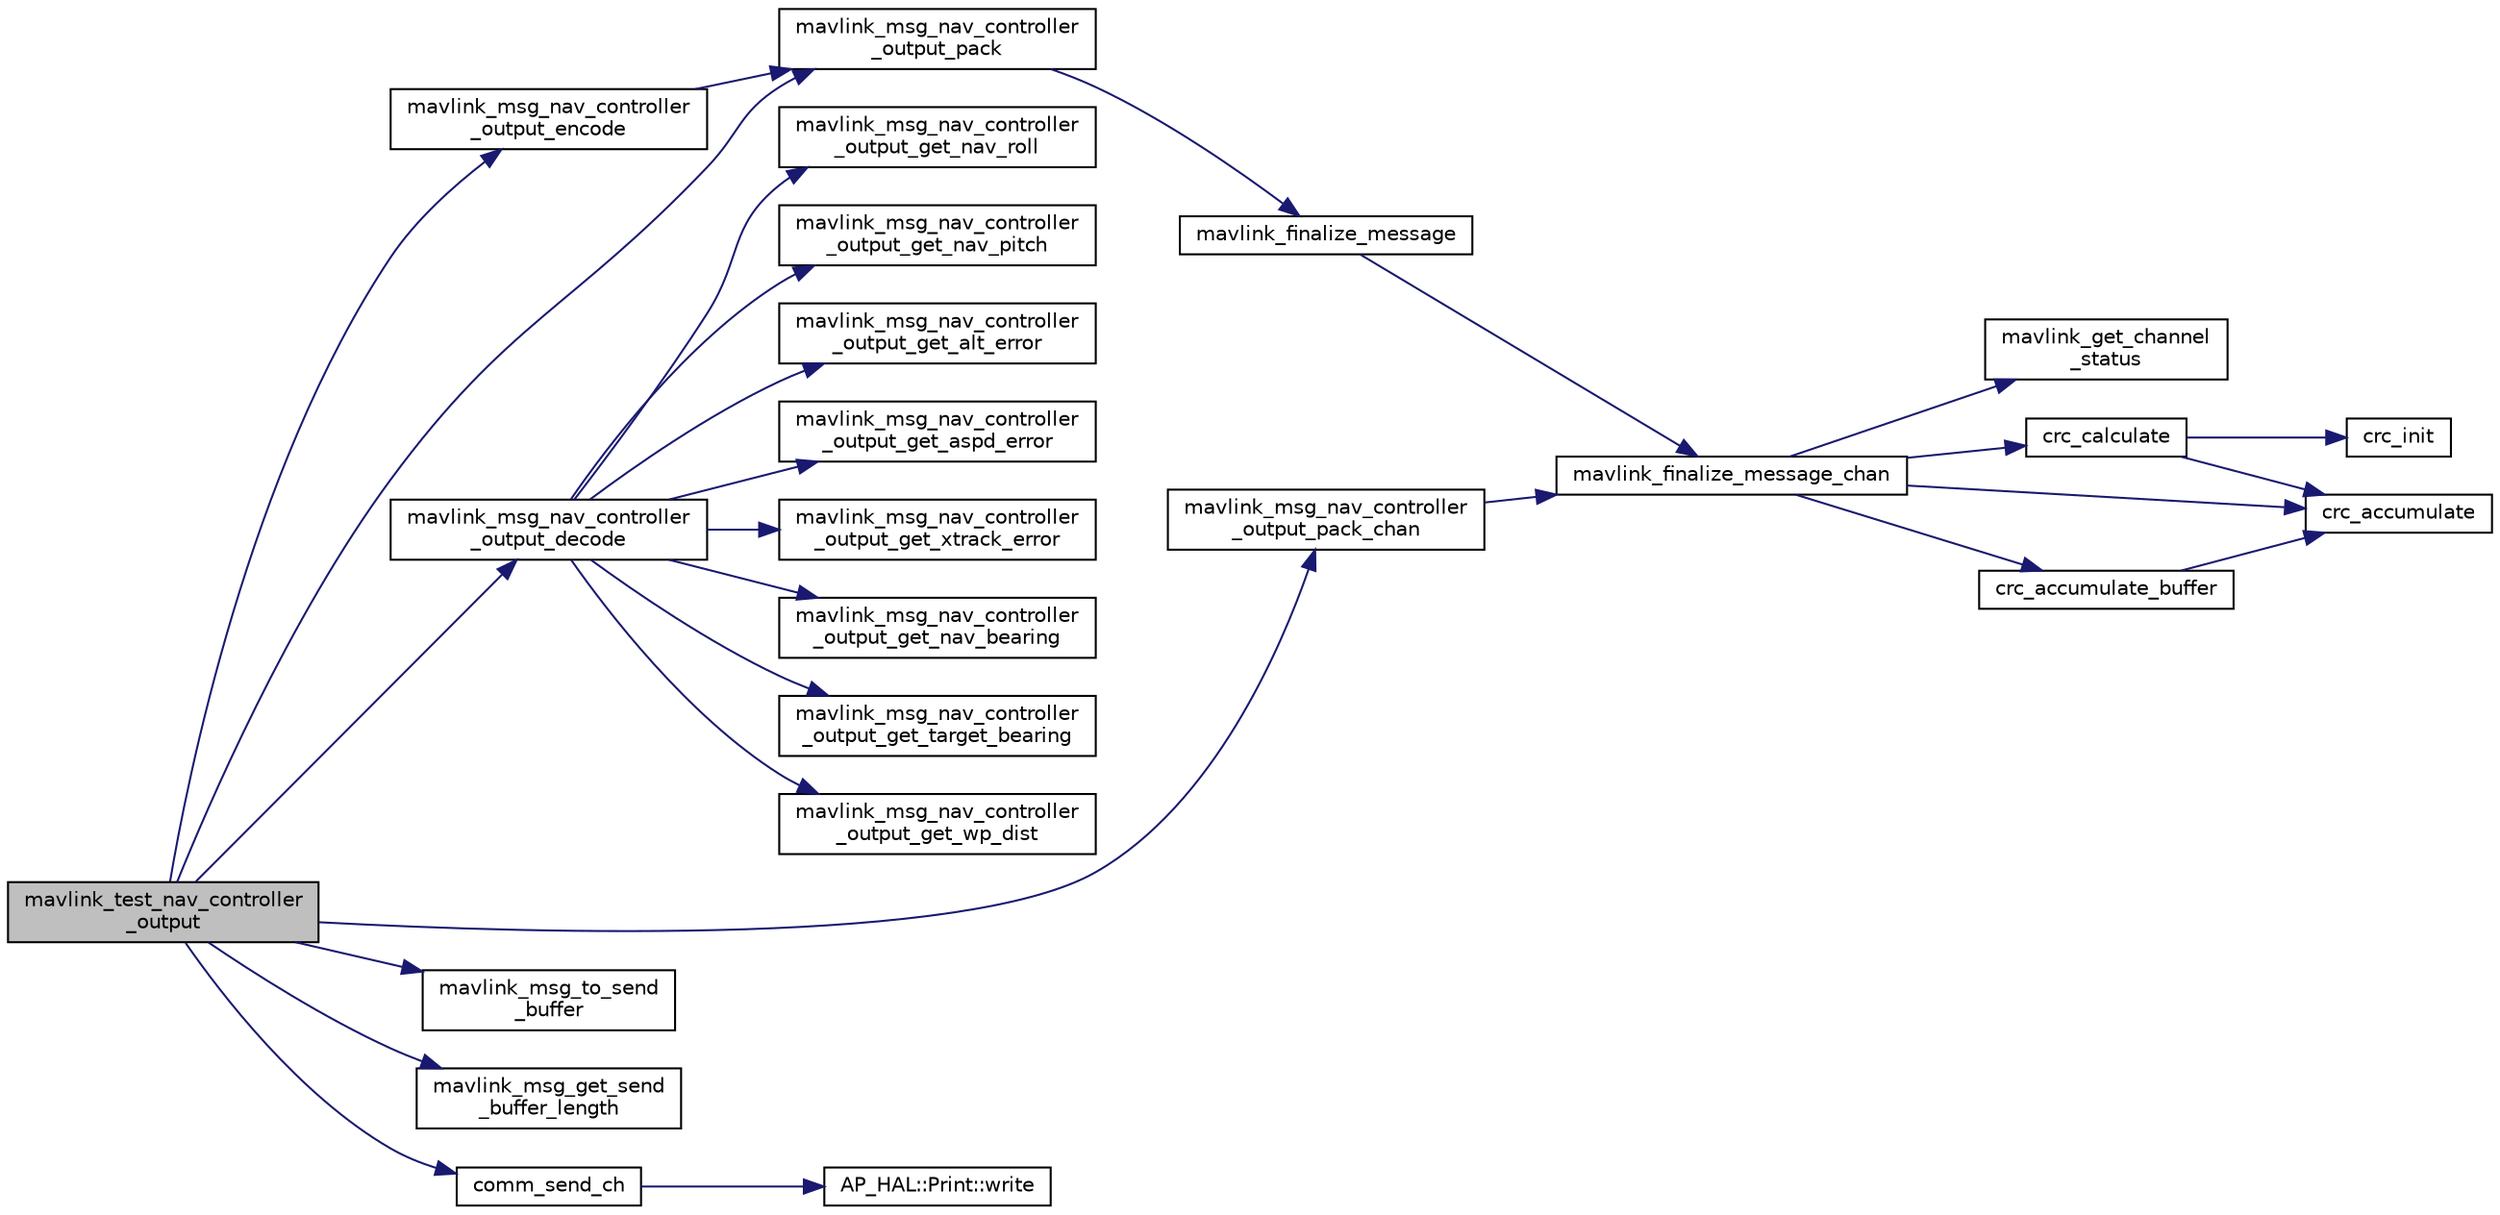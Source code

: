 digraph "mavlink_test_nav_controller_output"
{
 // INTERACTIVE_SVG=YES
  edge [fontname="Helvetica",fontsize="10",labelfontname="Helvetica",labelfontsize="10"];
  node [fontname="Helvetica",fontsize="10",shape=record];
  rankdir="LR";
  Node1 [label="mavlink_test_nav_controller\l_output",height=0.2,width=0.4,color="black", fillcolor="grey75", style="filled", fontcolor="black"];
  Node1 -> Node2 [color="midnightblue",fontsize="10",style="solid",fontname="Helvetica"];
  Node2 [label="mavlink_msg_nav_controller\l_output_encode",height=0.2,width=0.4,color="black", fillcolor="white", style="filled",URL="$mavlink__msg__nav__controller__output_8h.html#a221ac45450cc06107cde26cf1eeb2069",tooltip="Encode a nav_controller_output struct. "];
  Node2 -> Node3 [color="midnightblue",fontsize="10",style="solid",fontname="Helvetica"];
  Node3 [label="mavlink_msg_nav_controller\l_output_pack",height=0.2,width=0.4,color="black", fillcolor="white", style="filled",URL="$mavlink__msg__nav__controller__output_8h.html#a18c0291cc3f15d16aaf37762e9f42529",tooltip="Pack a nav_controller_output message. "];
  Node3 -> Node4 [color="midnightblue",fontsize="10",style="solid",fontname="Helvetica"];
  Node4 [label="mavlink_finalize_message",height=0.2,width=0.4,color="black", fillcolor="white", style="filled",URL="$mavlink__helpers_8h.html#af3bea083c5ec83f5b6570b2bd4a817d0",tooltip="Finalize a MAVLink message with MAVLINK_COMM_0 as default channel. "];
  Node4 -> Node5 [color="midnightblue",fontsize="10",style="solid",fontname="Helvetica"];
  Node5 [label="mavlink_finalize_message_chan",height=0.2,width=0.4,color="black", fillcolor="white", style="filled",URL="$mavlink__helpers_8h.html#aa66131138fc02101dcc73b4b556ab422",tooltip="Finalize a MAVLink message with channel assignment. "];
  Node5 -> Node6 [color="midnightblue",fontsize="10",style="solid",fontname="Helvetica"];
  Node6 [label="mavlink_get_channel\l_status",height=0.2,width=0.4,color="black", fillcolor="white", style="filled",URL="$mavlink__helpers_8h.html#ac006d308067f48514ca5c0cf0b046c28"];
  Node5 -> Node7 [color="midnightblue",fontsize="10",style="solid",fontname="Helvetica"];
  Node7 [label="crc_calculate",height=0.2,width=0.4,color="black", fillcolor="white", style="filled",URL="$checksum_8h.html#ab4264eb7b9e22aabb5cc3191bce35f4c",tooltip="Calculates the X.25 checksum on a byte buffer. "];
  Node7 -> Node8 [color="midnightblue",fontsize="10",style="solid",fontname="Helvetica"];
  Node8 [label="crc_init",height=0.2,width=0.4,color="black", fillcolor="white", style="filled",URL="$checksum_8h.html#aee738f6e20d31b027afdd966c79befae",tooltip="Initiliaze the buffer for the X.25 CRC. "];
  Node7 -> Node9 [color="midnightblue",fontsize="10",style="solid",fontname="Helvetica"];
  Node9 [label="crc_accumulate",height=0.2,width=0.4,color="black", fillcolor="white", style="filled",URL="$checksum_8h.html#ade2bbc31cd3b5b6d839556f56de61957",tooltip="Accumulate the X.25 CRC by adding one char at a time. "];
  Node5 -> Node10 [color="midnightblue",fontsize="10",style="solid",fontname="Helvetica"];
  Node10 [label="crc_accumulate_buffer",height=0.2,width=0.4,color="black", fillcolor="white", style="filled",URL="$checksum_8h.html#abcbaa800e8fcbcdf9bb48168657fbefd",tooltip="Accumulate the X.25 CRC by adding an array of bytes. "];
  Node10 -> Node9 [color="midnightblue",fontsize="10",style="solid",fontname="Helvetica"];
  Node5 -> Node9 [color="midnightblue",fontsize="10",style="solid",fontname="Helvetica"];
  Node1 -> Node11 [color="midnightblue",fontsize="10",style="solid",fontname="Helvetica"];
  Node11 [label="mavlink_msg_nav_controller\l_output_decode",height=0.2,width=0.4,color="black", fillcolor="white", style="filled",URL="$mavlink__msg__nav__controller__output_8h.html#ac587dbfe4916091fb16bd80df2f1c8e0",tooltip="Decode a nav_controller_output message into a struct. "];
  Node11 -> Node12 [color="midnightblue",fontsize="10",style="solid",fontname="Helvetica"];
  Node12 [label="mavlink_msg_nav_controller\l_output_get_nav_roll",height=0.2,width=0.4,color="black", fillcolor="white", style="filled",URL="$mavlink__msg__nav__controller__output_8h.html#a735e83a473b23a8f3e44763529762e2a",tooltip="Send a nav_controller_output message. "];
  Node11 -> Node13 [color="midnightblue",fontsize="10",style="solid",fontname="Helvetica"];
  Node13 [label="mavlink_msg_nav_controller\l_output_get_nav_pitch",height=0.2,width=0.4,color="black", fillcolor="white", style="filled",URL="$mavlink__msg__nav__controller__output_8h.html#adaf047f5afa174e2f8a3f9b69b1c5a66",tooltip="Get field nav_pitch from nav_controller_output message. "];
  Node11 -> Node14 [color="midnightblue",fontsize="10",style="solid",fontname="Helvetica"];
  Node14 [label="mavlink_msg_nav_controller\l_output_get_alt_error",height=0.2,width=0.4,color="black", fillcolor="white", style="filled",URL="$mavlink__msg__nav__controller__output_8h.html#a0bfaf33a8e5ce2f9d9ba5cc8e41ae2e2",tooltip="Get field alt_error from nav_controller_output message. "];
  Node11 -> Node15 [color="midnightblue",fontsize="10",style="solid",fontname="Helvetica"];
  Node15 [label="mavlink_msg_nav_controller\l_output_get_aspd_error",height=0.2,width=0.4,color="black", fillcolor="white", style="filled",URL="$mavlink__msg__nav__controller__output_8h.html#a326479f31799fa113d5a448962fb2f3e",tooltip="Get field aspd_error from nav_controller_output message. "];
  Node11 -> Node16 [color="midnightblue",fontsize="10",style="solid",fontname="Helvetica"];
  Node16 [label="mavlink_msg_nav_controller\l_output_get_xtrack_error",height=0.2,width=0.4,color="black", fillcolor="white", style="filled",URL="$mavlink__msg__nav__controller__output_8h.html#a37bdba7b5f5964c32a4a2c524ef33e8c",tooltip="Get field xtrack_error from nav_controller_output message. "];
  Node11 -> Node17 [color="midnightblue",fontsize="10",style="solid",fontname="Helvetica"];
  Node17 [label="mavlink_msg_nav_controller\l_output_get_nav_bearing",height=0.2,width=0.4,color="black", fillcolor="white", style="filled",URL="$mavlink__msg__nav__controller__output_8h.html#a56a3abca2b5e6283c0d933f0630bb6dd",tooltip="Get field nav_bearing from nav_controller_output message. "];
  Node11 -> Node18 [color="midnightblue",fontsize="10",style="solid",fontname="Helvetica"];
  Node18 [label="mavlink_msg_nav_controller\l_output_get_target_bearing",height=0.2,width=0.4,color="black", fillcolor="white", style="filled",URL="$mavlink__msg__nav__controller__output_8h.html#a17bb8d3d4a6345095198dc9c768ac18d",tooltip="Get field target_bearing from nav_controller_output message. "];
  Node11 -> Node19 [color="midnightblue",fontsize="10",style="solid",fontname="Helvetica"];
  Node19 [label="mavlink_msg_nav_controller\l_output_get_wp_dist",height=0.2,width=0.4,color="black", fillcolor="white", style="filled",URL="$mavlink__msg__nav__controller__output_8h.html#a349cbe765d7622a10d8ea541d7e29638",tooltip="Get field wp_dist from nav_controller_output message. "];
  Node1 -> Node3 [color="midnightblue",fontsize="10",style="solid",fontname="Helvetica"];
  Node1 -> Node20 [color="midnightblue",fontsize="10",style="solid",fontname="Helvetica"];
  Node20 [label="mavlink_msg_nav_controller\l_output_pack_chan",height=0.2,width=0.4,color="black", fillcolor="white", style="filled",URL="$mavlink__msg__nav__controller__output_8h.html#af0a2c94ed932fac26c8ab9f9b7e6dc2f",tooltip="Pack a nav_controller_output message on a channel. "];
  Node20 -> Node5 [color="midnightblue",fontsize="10",style="solid",fontname="Helvetica"];
  Node1 -> Node21 [color="midnightblue",fontsize="10",style="solid",fontname="Helvetica"];
  Node21 [label="mavlink_msg_to_send\l_buffer",height=0.2,width=0.4,color="black", fillcolor="white", style="filled",URL="$mavlink__helpers_8h.html#afea0a9befa84822fd62c2899ea0d849e",tooltip="Pack a message to send it over a serial byte stream. "];
  Node1 -> Node22 [color="midnightblue",fontsize="10",style="solid",fontname="Helvetica"];
  Node22 [label="mavlink_msg_get_send\l_buffer_length",height=0.2,width=0.4,color="black", fillcolor="white", style="filled",URL="$protocol_8h.html#aa86c08f27aabb7a2e12a67f189f590c8",tooltip="Get the required buffer size for this message. "];
  Node1 -> Node23 [color="midnightblue",fontsize="10",style="solid",fontname="Helvetica"];
  Node23 [label="comm_send_ch",height=0.2,width=0.4,color="black", fillcolor="white", style="filled",URL="$GCS__MAVLink_8h.html#ab753873a1ee10adedd0ce246311468f8"];
  Node23 -> Node24 [color="midnightblue",fontsize="10",style="solid",fontname="Helvetica"];
  Node24 [label="AP_HAL::Print::write",height=0.2,width=0.4,color="black", fillcolor="white", style="filled",URL="$classAP__HAL_1_1Print.html#acc65391952a43334f8f5c9bef341f501"];
}
